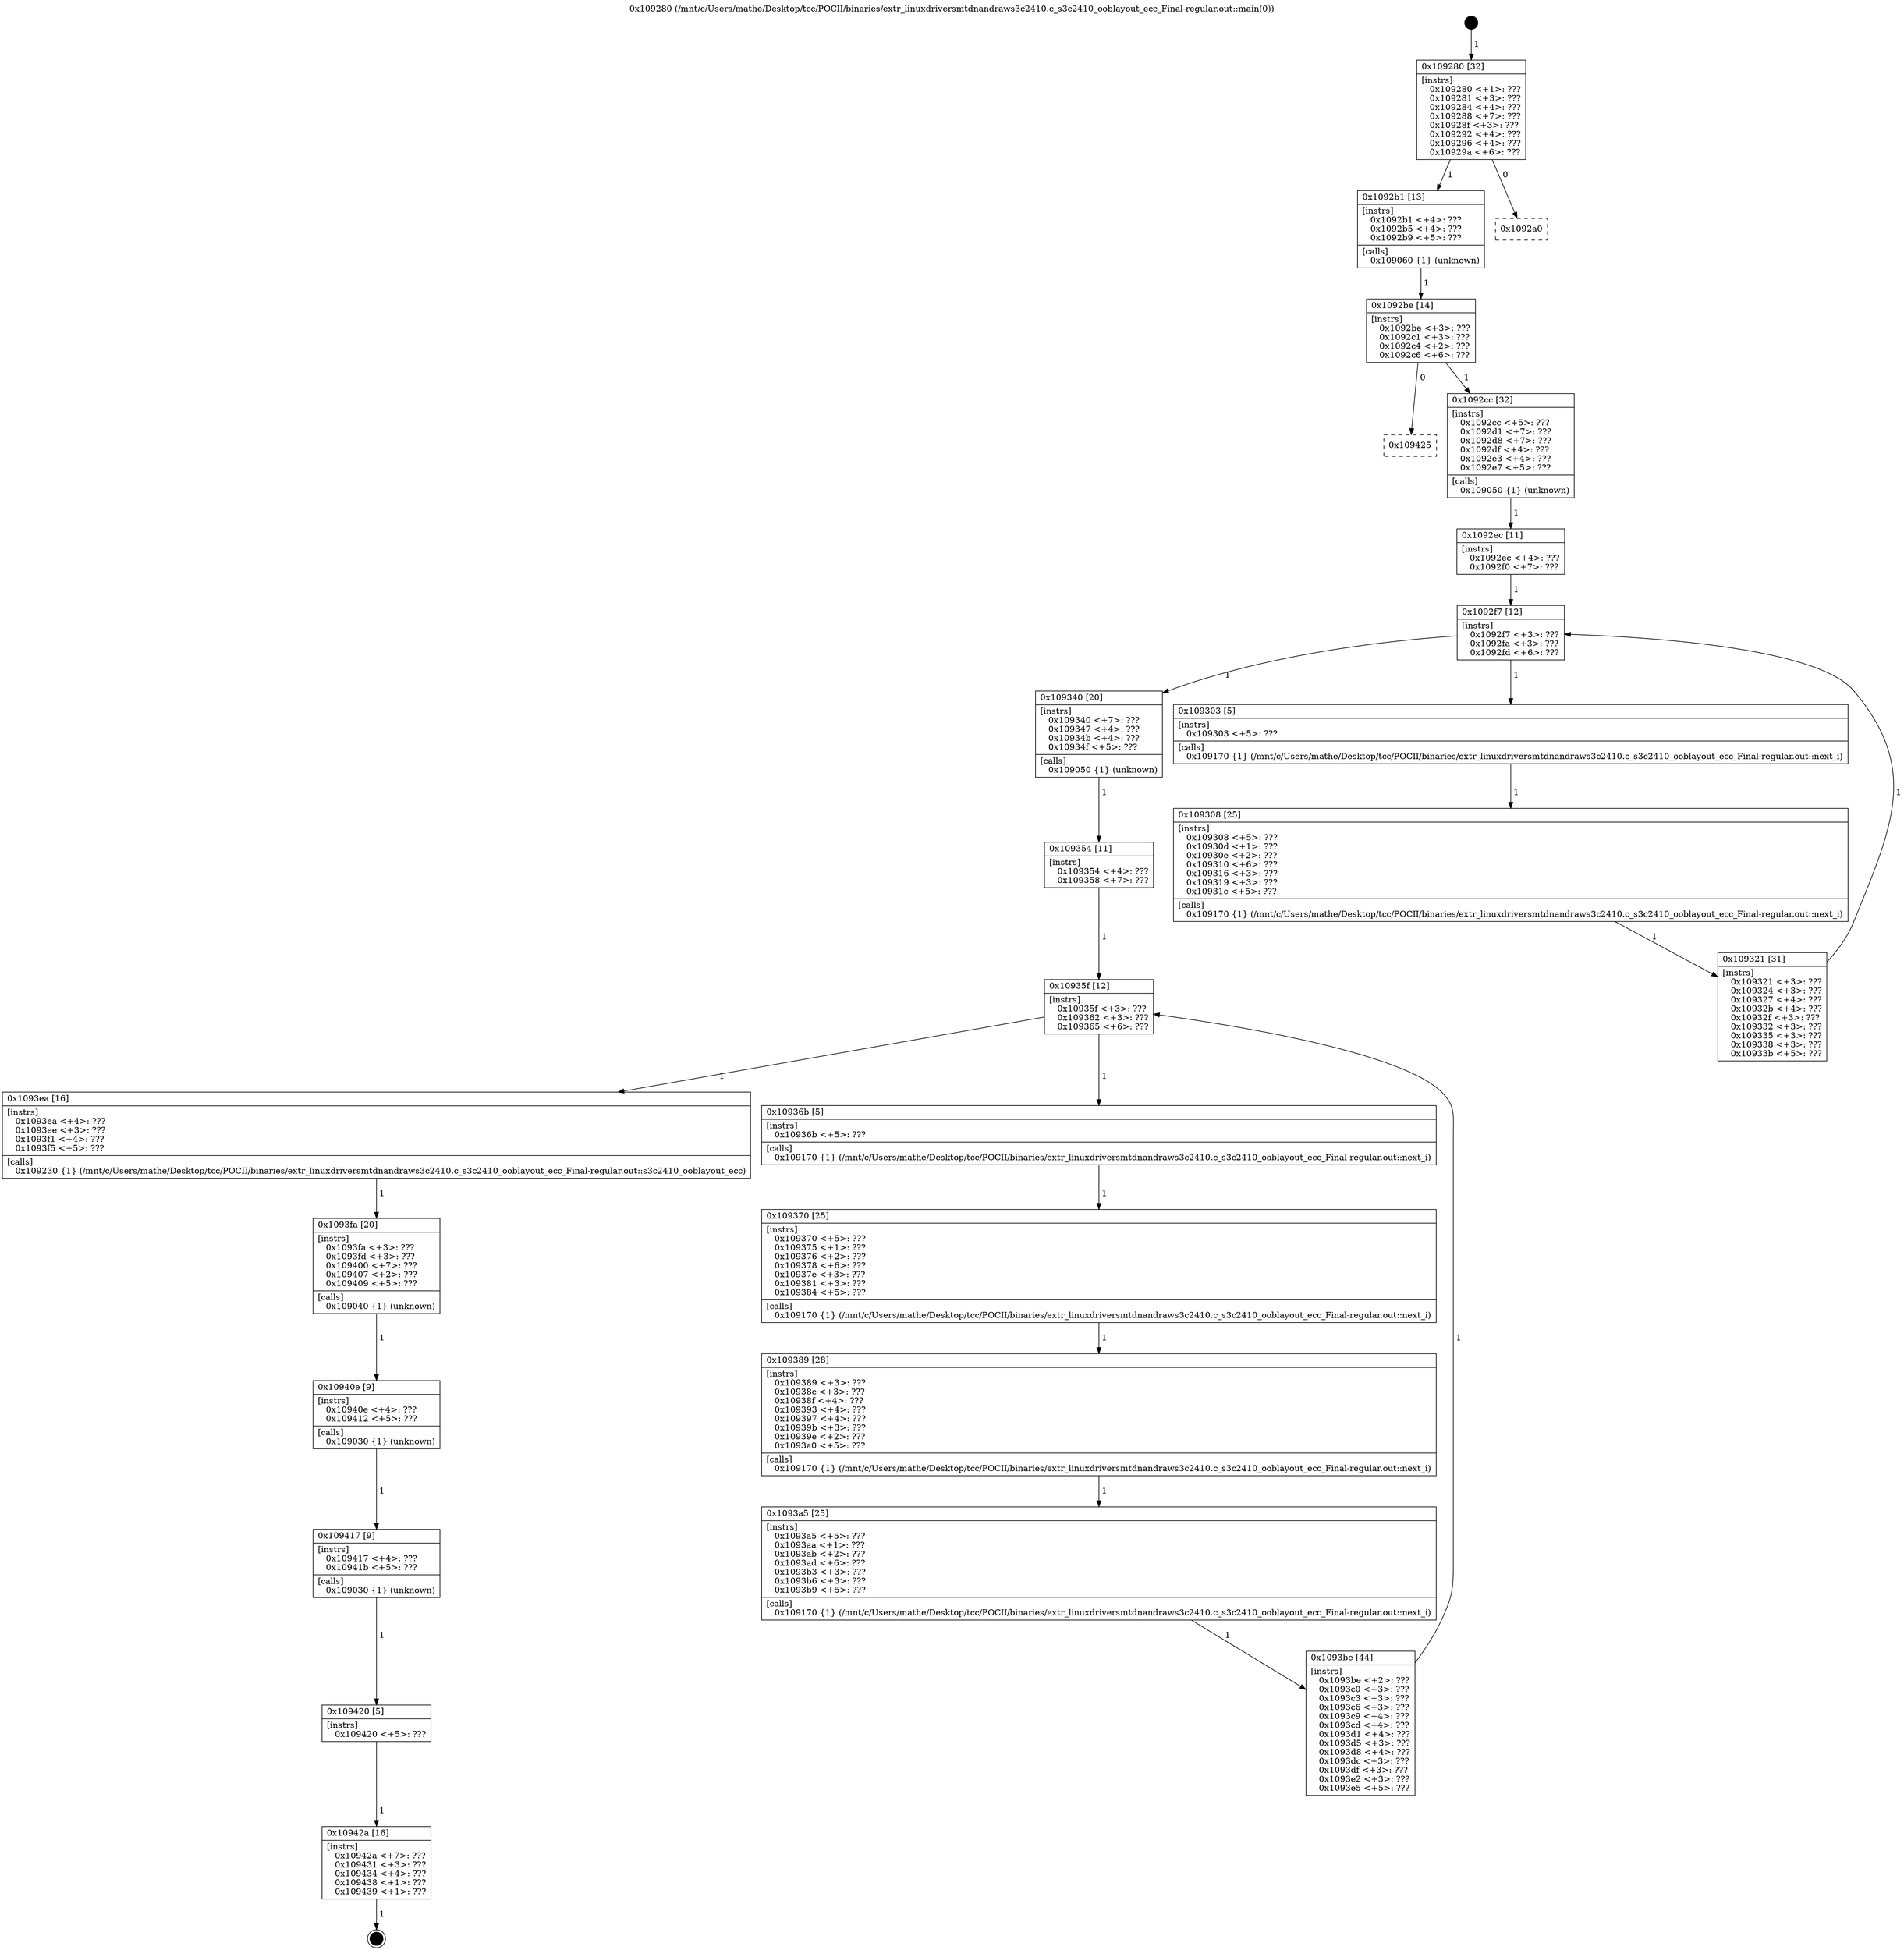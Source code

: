 digraph "0x109280" {
  label = "0x109280 (/mnt/c/Users/mathe/Desktop/tcc/POCII/binaries/extr_linuxdriversmtdnandraws3c2410.c_s3c2410_ooblayout_ecc_Final-regular.out::main(0))"
  labelloc = "t"
  node[shape=record]

  Entry [label="",width=0.3,height=0.3,shape=circle,fillcolor=black,style=filled]
  "0x109280" [label="{
     0x109280 [32]\l
     | [instrs]\l
     &nbsp;&nbsp;0x109280 \<+1\>: ???\l
     &nbsp;&nbsp;0x109281 \<+3\>: ???\l
     &nbsp;&nbsp;0x109284 \<+4\>: ???\l
     &nbsp;&nbsp;0x109288 \<+7\>: ???\l
     &nbsp;&nbsp;0x10928f \<+3\>: ???\l
     &nbsp;&nbsp;0x109292 \<+4\>: ???\l
     &nbsp;&nbsp;0x109296 \<+4\>: ???\l
     &nbsp;&nbsp;0x10929a \<+6\>: ???\l
  }"]
  "0x1092b1" [label="{
     0x1092b1 [13]\l
     | [instrs]\l
     &nbsp;&nbsp;0x1092b1 \<+4\>: ???\l
     &nbsp;&nbsp;0x1092b5 \<+4\>: ???\l
     &nbsp;&nbsp;0x1092b9 \<+5\>: ???\l
     | [calls]\l
     &nbsp;&nbsp;0x109060 \{1\} (unknown)\l
  }"]
  "0x1092a0" [label="{
     0x1092a0\l
  }", style=dashed]
  "0x1092be" [label="{
     0x1092be [14]\l
     | [instrs]\l
     &nbsp;&nbsp;0x1092be \<+3\>: ???\l
     &nbsp;&nbsp;0x1092c1 \<+3\>: ???\l
     &nbsp;&nbsp;0x1092c4 \<+2\>: ???\l
     &nbsp;&nbsp;0x1092c6 \<+6\>: ???\l
  }"]
  "0x109425" [label="{
     0x109425\l
  }", style=dashed]
  "0x1092cc" [label="{
     0x1092cc [32]\l
     | [instrs]\l
     &nbsp;&nbsp;0x1092cc \<+5\>: ???\l
     &nbsp;&nbsp;0x1092d1 \<+7\>: ???\l
     &nbsp;&nbsp;0x1092d8 \<+7\>: ???\l
     &nbsp;&nbsp;0x1092df \<+4\>: ???\l
     &nbsp;&nbsp;0x1092e3 \<+4\>: ???\l
     &nbsp;&nbsp;0x1092e7 \<+5\>: ???\l
     | [calls]\l
     &nbsp;&nbsp;0x109050 \{1\} (unknown)\l
  }"]
  Exit [label="",width=0.3,height=0.3,shape=circle,fillcolor=black,style=filled,peripheries=2]
  "0x1092f7" [label="{
     0x1092f7 [12]\l
     | [instrs]\l
     &nbsp;&nbsp;0x1092f7 \<+3\>: ???\l
     &nbsp;&nbsp;0x1092fa \<+3\>: ???\l
     &nbsp;&nbsp;0x1092fd \<+6\>: ???\l
  }"]
  "0x109340" [label="{
     0x109340 [20]\l
     | [instrs]\l
     &nbsp;&nbsp;0x109340 \<+7\>: ???\l
     &nbsp;&nbsp;0x109347 \<+4\>: ???\l
     &nbsp;&nbsp;0x10934b \<+4\>: ???\l
     &nbsp;&nbsp;0x10934f \<+5\>: ???\l
     | [calls]\l
     &nbsp;&nbsp;0x109050 \{1\} (unknown)\l
  }"]
  "0x109303" [label="{
     0x109303 [5]\l
     | [instrs]\l
     &nbsp;&nbsp;0x109303 \<+5\>: ???\l
     | [calls]\l
     &nbsp;&nbsp;0x109170 \{1\} (/mnt/c/Users/mathe/Desktop/tcc/POCII/binaries/extr_linuxdriversmtdnandraws3c2410.c_s3c2410_ooblayout_ecc_Final-regular.out::next_i)\l
  }"]
  "0x109308" [label="{
     0x109308 [25]\l
     | [instrs]\l
     &nbsp;&nbsp;0x109308 \<+5\>: ???\l
     &nbsp;&nbsp;0x10930d \<+1\>: ???\l
     &nbsp;&nbsp;0x10930e \<+2\>: ???\l
     &nbsp;&nbsp;0x109310 \<+6\>: ???\l
     &nbsp;&nbsp;0x109316 \<+3\>: ???\l
     &nbsp;&nbsp;0x109319 \<+3\>: ???\l
     &nbsp;&nbsp;0x10931c \<+5\>: ???\l
     | [calls]\l
     &nbsp;&nbsp;0x109170 \{1\} (/mnt/c/Users/mathe/Desktop/tcc/POCII/binaries/extr_linuxdriversmtdnandraws3c2410.c_s3c2410_ooblayout_ecc_Final-regular.out::next_i)\l
  }"]
  "0x109321" [label="{
     0x109321 [31]\l
     | [instrs]\l
     &nbsp;&nbsp;0x109321 \<+3\>: ???\l
     &nbsp;&nbsp;0x109324 \<+3\>: ???\l
     &nbsp;&nbsp;0x109327 \<+4\>: ???\l
     &nbsp;&nbsp;0x10932b \<+4\>: ???\l
     &nbsp;&nbsp;0x10932f \<+3\>: ???\l
     &nbsp;&nbsp;0x109332 \<+3\>: ???\l
     &nbsp;&nbsp;0x109335 \<+3\>: ???\l
     &nbsp;&nbsp;0x109338 \<+3\>: ???\l
     &nbsp;&nbsp;0x10933b \<+5\>: ???\l
  }"]
  "0x1092ec" [label="{
     0x1092ec [11]\l
     | [instrs]\l
     &nbsp;&nbsp;0x1092ec \<+4\>: ???\l
     &nbsp;&nbsp;0x1092f0 \<+7\>: ???\l
  }"]
  "0x10935f" [label="{
     0x10935f [12]\l
     | [instrs]\l
     &nbsp;&nbsp;0x10935f \<+3\>: ???\l
     &nbsp;&nbsp;0x109362 \<+3\>: ???\l
     &nbsp;&nbsp;0x109365 \<+6\>: ???\l
  }"]
  "0x1093ea" [label="{
     0x1093ea [16]\l
     | [instrs]\l
     &nbsp;&nbsp;0x1093ea \<+4\>: ???\l
     &nbsp;&nbsp;0x1093ee \<+3\>: ???\l
     &nbsp;&nbsp;0x1093f1 \<+4\>: ???\l
     &nbsp;&nbsp;0x1093f5 \<+5\>: ???\l
     | [calls]\l
     &nbsp;&nbsp;0x109230 \{1\} (/mnt/c/Users/mathe/Desktop/tcc/POCII/binaries/extr_linuxdriversmtdnandraws3c2410.c_s3c2410_ooblayout_ecc_Final-regular.out::s3c2410_ooblayout_ecc)\l
  }"]
  "0x10936b" [label="{
     0x10936b [5]\l
     | [instrs]\l
     &nbsp;&nbsp;0x10936b \<+5\>: ???\l
     | [calls]\l
     &nbsp;&nbsp;0x109170 \{1\} (/mnt/c/Users/mathe/Desktop/tcc/POCII/binaries/extr_linuxdriversmtdnandraws3c2410.c_s3c2410_ooblayout_ecc_Final-regular.out::next_i)\l
  }"]
  "0x109370" [label="{
     0x109370 [25]\l
     | [instrs]\l
     &nbsp;&nbsp;0x109370 \<+5\>: ???\l
     &nbsp;&nbsp;0x109375 \<+1\>: ???\l
     &nbsp;&nbsp;0x109376 \<+2\>: ???\l
     &nbsp;&nbsp;0x109378 \<+6\>: ???\l
     &nbsp;&nbsp;0x10937e \<+3\>: ???\l
     &nbsp;&nbsp;0x109381 \<+3\>: ???\l
     &nbsp;&nbsp;0x109384 \<+5\>: ???\l
     | [calls]\l
     &nbsp;&nbsp;0x109170 \{1\} (/mnt/c/Users/mathe/Desktop/tcc/POCII/binaries/extr_linuxdriversmtdnandraws3c2410.c_s3c2410_ooblayout_ecc_Final-regular.out::next_i)\l
  }"]
  "0x109389" [label="{
     0x109389 [28]\l
     | [instrs]\l
     &nbsp;&nbsp;0x109389 \<+3\>: ???\l
     &nbsp;&nbsp;0x10938c \<+3\>: ???\l
     &nbsp;&nbsp;0x10938f \<+4\>: ???\l
     &nbsp;&nbsp;0x109393 \<+4\>: ???\l
     &nbsp;&nbsp;0x109397 \<+4\>: ???\l
     &nbsp;&nbsp;0x10939b \<+3\>: ???\l
     &nbsp;&nbsp;0x10939e \<+2\>: ???\l
     &nbsp;&nbsp;0x1093a0 \<+5\>: ???\l
     | [calls]\l
     &nbsp;&nbsp;0x109170 \{1\} (/mnt/c/Users/mathe/Desktop/tcc/POCII/binaries/extr_linuxdriversmtdnandraws3c2410.c_s3c2410_ooblayout_ecc_Final-regular.out::next_i)\l
  }"]
  "0x1093a5" [label="{
     0x1093a5 [25]\l
     | [instrs]\l
     &nbsp;&nbsp;0x1093a5 \<+5\>: ???\l
     &nbsp;&nbsp;0x1093aa \<+1\>: ???\l
     &nbsp;&nbsp;0x1093ab \<+2\>: ???\l
     &nbsp;&nbsp;0x1093ad \<+6\>: ???\l
     &nbsp;&nbsp;0x1093b3 \<+3\>: ???\l
     &nbsp;&nbsp;0x1093b6 \<+3\>: ???\l
     &nbsp;&nbsp;0x1093b9 \<+5\>: ???\l
     | [calls]\l
     &nbsp;&nbsp;0x109170 \{1\} (/mnt/c/Users/mathe/Desktop/tcc/POCII/binaries/extr_linuxdriversmtdnandraws3c2410.c_s3c2410_ooblayout_ecc_Final-regular.out::next_i)\l
  }"]
  "0x1093be" [label="{
     0x1093be [44]\l
     | [instrs]\l
     &nbsp;&nbsp;0x1093be \<+2\>: ???\l
     &nbsp;&nbsp;0x1093c0 \<+3\>: ???\l
     &nbsp;&nbsp;0x1093c3 \<+3\>: ???\l
     &nbsp;&nbsp;0x1093c6 \<+3\>: ???\l
     &nbsp;&nbsp;0x1093c9 \<+4\>: ???\l
     &nbsp;&nbsp;0x1093cd \<+4\>: ???\l
     &nbsp;&nbsp;0x1093d1 \<+4\>: ???\l
     &nbsp;&nbsp;0x1093d5 \<+3\>: ???\l
     &nbsp;&nbsp;0x1093d8 \<+4\>: ???\l
     &nbsp;&nbsp;0x1093dc \<+3\>: ???\l
     &nbsp;&nbsp;0x1093df \<+3\>: ???\l
     &nbsp;&nbsp;0x1093e2 \<+3\>: ???\l
     &nbsp;&nbsp;0x1093e5 \<+5\>: ???\l
  }"]
  "0x109354" [label="{
     0x109354 [11]\l
     | [instrs]\l
     &nbsp;&nbsp;0x109354 \<+4\>: ???\l
     &nbsp;&nbsp;0x109358 \<+7\>: ???\l
  }"]
  "0x1093fa" [label="{
     0x1093fa [20]\l
     | [instrs]\l
     &nbsp;&nbsp;0x1093fa \<+3\>: ???\l
     &nbsp;&nbsp;0x1093fd \<+3\>: ???\l
     &nbsp;&nbsp;0x109400 \<+7\>: ???\l
     &nbsp;&nbsp;0x109407 \<+2\>: ???\l
     &nbsp;&nbsp;0x109409 \<+5\>: ???\l
     | [calls]\l
     &nbsp;&nbsp;0x109040 \{1\} (unknown)\l
  }"]
  "0x10940e" [label="{
     0x10940e [9]\l
     | [instrs]\l
     &nbsp;&nbsp;0x10940e \<+4\>: ???\l
     &nbsp;&nbsp;0x109412 \<+5\>: ???\l
     | [calls]\l
     &nbsp;&nbsp;0x109030 \{1\} (unknown)\l
  }"]
  "0x109417" [label="{
     0x109417 [9]\l
     | [instrs]\l
     &nbsp;&nbsp;0x109417 \<+4\>: ???\l
     &nbsp;&nbsp;0x10941b \<+5\>: ???\l
     | [calls]\l
     &nbsp;&nbsp;0x109030 \{1\} (unknown)\l
  }"]
  "0x109420" [label="{
     0x109420 [5]\l
     | [instrs]\l
     &nbsp;&nbsp;0x109420 \<+5\>: ???\l
  }"]
  "0x10942a" [label="{
     0x10942a [16]\l
     | [instrs]\l
     &nbsp;&nbsp;0x10942a \<+7\>: ???\l
     &nbsp;&nbsp;0x109431 \<+3\>: ???\l
     &nbsp;&nbsp;0x109434 \<+4\>: ???\l
     &nbsp;&nbsp;0x109438 \<+1\>: ???\l
     &nbsp;&nbsp;0x109439 \<+1\>: ???\l
  }"]
  Entry -> "0x109280" [label=" 1"]
  "0x109280" -> "0x1092b1" [label=" 1"]
  "0x109280" -> "0x1092a0" [label=" 0"]
  "0x1092b1" -> "0x1092be" [label=" 1"]
  "0x1092be" -> "0x109425" [label=" 0"]
  "0x1092be" -> "0x1092cc" [label=" 1"]
  "0x10942a" -> Exit [label=" 1"]
  "0x1092cc" -> "0x1092ec" [label=" 1"]
  "0x1092f7" -> "0x109340" [label=" 1"]
  "0x1092f7" -> "0x109303" [label=" 1"]
  "0x109303" -> "0x109308" [label=" 1"]
  "0x109308" -> "0x109321" [label=" 1"]
  "0x1092ec" -> "0x1092f7" [label=" 1"]
  "0x109321" -> "0x1092f7" [label=" 1"]
  "0x109340" -> "0x109354" [label=" 1"]
  "0x10935f" -> "0x1093ea" [label=" 1"]
  "0x10935f" -> "0x10936b" [label=" 1"]
  "0x10936b" -> "0x109370" [label=" 1"]
  "0x109370" -> "0x109389" [label=" 1"]
  "0x109389" -> "0x1093a5" [label=" 1"]
  "0x1093a5" -> "0x1093be" [label=" 1"]
  "0x109354" -> "0x10935f" [label=" 1"]
  "0x1093be" -> "0x10935f" [label=" 1"]
  "0x1093ea" -> "0x1093fa" [label=" 1"]
  "0x1093fa" -> "0x10940e" [label=" 1"]
  "0x10940e" -> "0x109417" [label=" 1"]
  "0x109417" -> "0x109420" [label=" 1"]
  "0x109420" -> "0x10942a" [label=" 1"]
}
